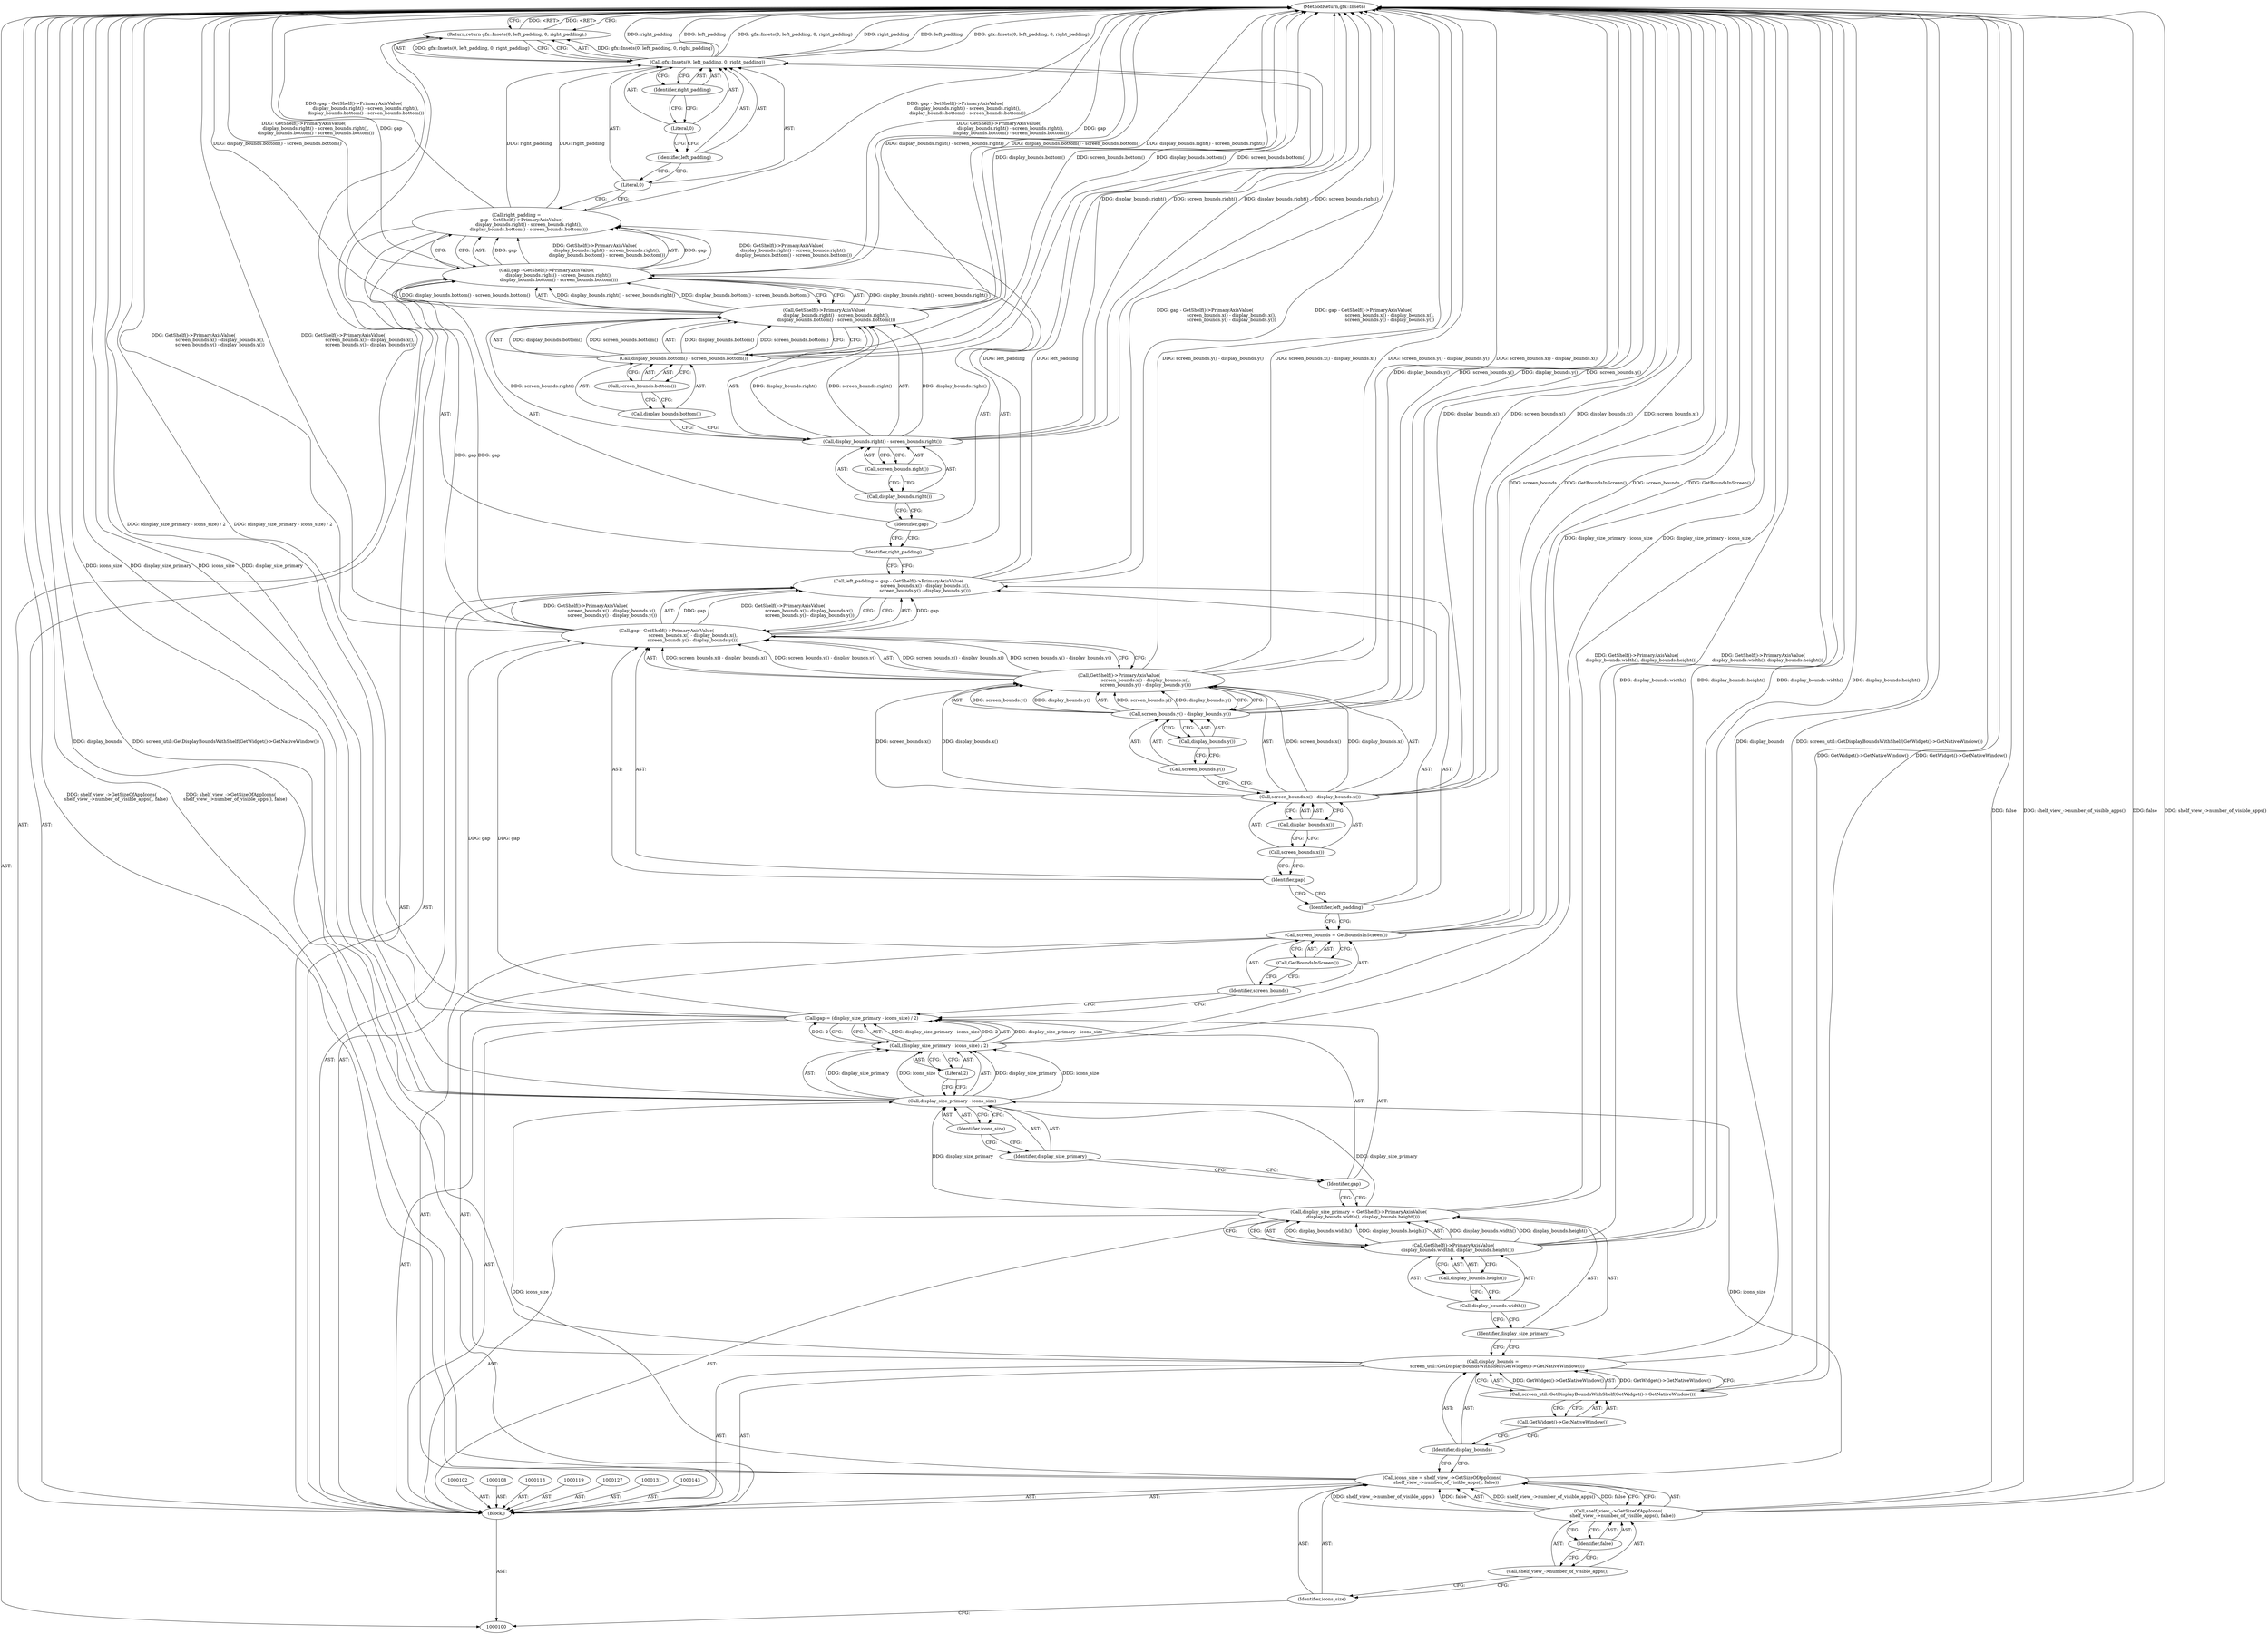 digraph "1_Chrome_dfd28b1909358445e838fb0fdf3995c77a420aa8_0" {
"1000161" [label="(MethodReturn,gfx::Insets)"];
"1000101" [label="(Block,)"];
"1000128" [label="(Call,screen_bounds = GetBoundsInScreen())"];
"1000129" [label="(Identifier,screen_bounds)"];
"1000130" [label="(Call,GetBoundsInScreen())"];
"1000132" [label="(Call,left_padding = gap - GetShelf()->PrimaryAxisValue(\n                                     screen_bounds.x() - display_bounds.x(),\n                                     screen_bounds.y() - display_bounds.y()))"];
"1000133" [label="(Identifier,left_padding)"];
"1000134" [label="(Call,gap - GetShelf()->PrimaryAxisValue(\n                                     screen_bounds.x() - display_bounds.x(),\n                                     screen_bounds.y() - display_bounds.y()))"];
"1000135" [label="(Identifier,gap)"];
"1000136" [label="(Call,GetShelf()->PrimaryAxisValue(\n                                     screen_bounds.x() - display_bounds.x(),\n                                     screen_bounds.y() - display_bounds.y()))"];
"1000137" [label="(Call,screen_bounds.x() - display_bounds.x())"];
"1000138" [label="(Call,screen_bounds.x())"];
"1000139" [label="(Call,display_bounds.x())"];
"1000140" [label="(Call,screen_bounds.y() - display_bounds.y())"];
"1000141" [label="(Call,screen_bounds.y())"];
"1000142" [label="(Call,display_bounds.y())"];
"1000144" [label="(Call,right_padding =\n       gap - GetShelf()->PrimaryAxisValue(\n                 display_bounds.right() - screen_bounds.right(),\n                 display_bounds.bottom() - screen_bounds.bottom()))"];
"1000145" [label="(Identifier,right_padding)"];
"1000148" [label="(Call,GetShelf()->PrimaryAxisValue(\n                 display_bounds.right() - screen_bounds.right(),\n                 display_bounds.bottom() - screen_bounds.bottom()))"];
"1000146" [label="(Call,gap - GetShelf()->PrimaryAxisValue(\n                 display_bounds.right() - screen_bounds.right(),\n                 display_bounds.bottom() - screen_bounds.bottom()))"];
"1000147" [label="(Identifier,gap)"];
"1000149" [label="(Call,display_bounds.right() - screen_bounds.right())"];
"1000150" [label="(Call,display_bounds.right())"];
"1000151" [label="(Call,screen_bounds.right())"];
"1000152" [label="(Call,display_bounds.bottom() - screen_bounds.bottom())"];
"1000153" [label="(Call,display_bounds.bottom())"];
"1000154" [label="(Call,screen_bounds.bottom())"];
"1000155" [label="(Return,return gfx::Insets(0, left_padding, 0, right_padding);)"];
"1000157" [label="(Literal,0)"];
"1000158" [label="(Identifier,left_padding)"];
"1000159" [label="(Literal,0)"];
"1000160" [label="(Identifier,right_padding)"];
"1000156" [label="(Call,gfx::Insets(0, left_padding, 0, right_padding))"];
"1000103" [label="(Call,icons_size = shelf_view_->GetSizeOfAppIcons(\n      shelf_view_->number_of_visible_apps(), false))"];
"1000104" [label="(Identifier,icons_size)"];
"1000105" [label="(Call,shelf_view_->GetSizeOfAppIcons(\n      shelf_view_->number_of_visible_apps(), false))"];
"1000107" [label="(Identifier,false)"];
"1000106" [label="(Call,shelf_view_->number_of_visible_apps())"];
"1000109" [label="(Call,display_bounds =\n      screen_util::GetDisplayBoundsWithShelf(GetWidget()->GetNativeWindow()))"];
"1000110" [label="(Identifier,display_bounds)"];
"1000112" [label="(Call,GetWidget()->GetNativeWindow())"];
"1000111" [label="(Call,screen_util::GetDisplayBoundsWithShelf(GetWidget()->GetNativeWindow()))"];
"1000114" [label="(Call,display_size_primary = GetShelf()->PrimaryAxisValue(\n      display_bounds.width(), display_bounds.height()))"];
"1000115" [label="(Identifier,display_size_primary)"];
"1000116" [label="(Call,GetShelf()->PrimaryAxisValue(\n      display_bounds.width(), display_bounds.height()))"];
"1000118" [label="(Call,display_bounds.height())"];
"1000117" [label="(Call,display_bounds.width())"];
"1000120" [label="(Call,gap = (display_size_primary - icons_size) / 2)"];
"1000121" [label="(Identifier,gap)"];
"1000122" [label="(Call,(display_size_primary - icons_size) / 2)"];
"1000123" [label="(Call,display_size_primary - icons_size)"];
"1000124" [label="(Identifier,display_size_primary)"];
"1000125" [label="(Identifier,icons_size)"];
"1000126" [label="(Literal,2)"];
"1000161" -> "1000100"  [label="AST: "];
"1000161" -> "1000155"  [label="CFG: "];
"1000116" -> "1000161"  [label="DDG: display_bounds.width()"];
"1000116" -> "1000161"  [label="DDG: display_bounds.height()"];
"1000128" -> "1000161"  [label="DDG: GetBoundsInScreen()"];
"1000128" -> "1000161"  [label="DDG: screen_bounds"];
"1000140" -> "1000161"  [label="DDG: display_bounds.y()"];
"1000140" -> "1000161"  [label="DDG: screen_bounds.y()"];
"1000123" -> "1000161"  [label="DDG: icons_size"];
"1000123" -> "1000161"  [label="DDG: display_size_primary"];
"1000103" -> "1000161"  [label="DDG: shelf_view_->GetSizeOfAppIcons(\n      shelf_view_->number_of_visible_apps(), false)"];
"1000152" -> "1000161"  [label="DDG: display_bounds.bottom()"];
"1000152" -> "1000161"  [label="DDG: screen_bounds.bottom()"];
"1000111" -> "1000161"  [label="DDG: GetWidget()->GetNativeWindow()"];
"1000149" -> "1000161"  [label="DDG: display_bounds.right()"];
"1000149" -> "1000161"  [label="DDG: screen_bounds.right()"];
"1000144" -> "1000161"  [label="DDG: gap - GetShelf()->PrimaryAxisValue(\n                 display_bounds.right() - screen_bounds.right(),\n                 display_bounds.bottom() - screen_bounds.bottom())"];
"1000105" -> "1000161"  [label="DDG: false"];
"1000105" -> "1000161"  [label="DDG: shelf_view_->number_of_visible_apps()"];
"1000156" -> "1000161"  [label="DDG: right_padding"];
"1000156" -> "1000161"  [label="DDG: left_padding"];
"1000156" -> "1000161"  [label="DDG: gfx::Insets(0, left_padding, 0, right_padding)"];
"1000122" -> "1000161"  [label="DDG: display_size_primary - icons_size"];
"1000137" -> "1000161"  [label="DDG: display_bounds.x()"];
"1000137" -> "1000161"  [label="DDG: screen_bounds.x()"];
"1000136" -> "1000161"  [label="DDG: screen_bounds.y() - display_bounds.y()"];
"1000136" -> "1000161"  [label="DDG: screen_bounds.x() - display_bounds.x()"];
"1000148" -> "1000161"  [label="DDG: display_bounds.bottom() - screen_bounds.bottom()"];
"1000148" -> "1000161"  [label="DDG: display_bounds.right() - screen_bounds.right()"];
"1000132" -> "1000161"  [label="DDG: gap - GetShelf()->PrimaryAxisValue(\n                                     screen_bounds.x() - display_bounds.x(),\n                                     screen_bounds.y() - display_bounds.y())"];
"1000146" -> "1000161"  [label="DDG: GetShelf()->PrimaryAxisValue(\n                 display_bounds.right() - screen_bounds.right(),\n                 display_bounds.bottom() - screen_bounds.bottom())"];
"1000146" -> "1000161"  [label="DDG: gap"];
"1000109" -> "1000161"  [label="DDG: display_bounds"];
"1000109" -> "1000161"  [label="DDG: screen_util::GetDisplayBoundsWithShelf(GetWidget()->GetNativeWindow())"];
"1000134" -> "1000161"  [label="DDG: GetShelf()->PrimaryAxisValue(\n                                     screen_bounds.x() - display_bounds.x(),\n                                     screen_bounds.y() - display_bounds.y())"];
"1000120" -> "1000161"  [label="DDG: (display_size_primary - icons_size) / 2"];
"1000114" -> "1000161"  [label="DDG: GetShelf()->PrimaryAxisValue(\n      display_bounds.width(), display_bounds.height())"];
"1000155" -> "1000161"  [label="DDG: <RET>"];
"1000101" -> "1000100"  [label="AST: "];
"1000102" -> "1000101"  [label="AST: "];
"1000103" -> "1000101"  [label="AST: "];
"1000108" -> "1000101"  [label="AST: "];
"1000109" -> "1000101"  [label="AST: "];
"1000113" -> "1000101"  [label="AST: "];
"1000114" -> "1000101"  [label="AST: "];
"1000119" -> "1000101"  [label="AST: "];
"1000120" -> "1000101"  [label="AST: "];
"1000127" -> "1000101"  [label="AST: "];
"1000128" -> "1000101"  [label="AST: "];
"1000131" -> "1000101"  [label="AST: "];
"1000132" -> "1000101"  [label="AST: "];
"1000143" -> "1000101"  [label="AST: "];
"1000144" -> "1000101"  [label="AST: "];
"1000155" -> "1000101"  [label="AST: "];
"1000128" -> "1000101"  [label="AST: "];
"1000128" -> "1000130"  [label="CFG: "];
"1000129" -> "1000128"  [label="AST: "];
"1000130" -> "1000128"  [label="AST: "];
"1000133" -> "1000128"  [label="CFG: "];
"1000128" -> "1000161"  [label="DDG: GetBoundsInScreen()"];
"1000128" -> "1000161"  [label="DDG: screen_bounds"];
"1000129" -> "1000128"  [label="AST: "];
"1000129" -> "1000120"  [label="CFG: "];
"1000130" -> "1000129"  [label="CFG: "];
"1000130" -> "1000128"  [label="AST: "];
"1000130" -> "1000129"  [label="CFG: "];
"1000128" -> "1000130"  [label="CFG: "];
"1000132" -> "1000101"  [label="AST: "];
"1000132" -> "1000134"  [label="CFG: "];
"1000133" -> "1000132"  [label="AST: "];
"1000134" -> "1000132"  [label="AST: "];
"1000145" -> "1000132"  [label="CFG: "];
"1000132" -> "1000161"  [label="DDG: gap - GetShelf()->PrimaryAxisValue(\n                                     screen_bounds.x() - display_bounds.x(),\n                                     screen_bounds.y() - display_bounds.y())"];
"1000134" -> "1000132"  [label="DDG: gap"];
"1000134" -> "1000132"  [label="DDG: GetShelf()->PrimaryAxisValue(\n                                     screen_bounds.x() - display_bounds.x(),\n                                     screen_bounds.y() - display_bounds.y())"];
"1000132" -> "1000156"  [label="DDG: left_padding"];
"1000133" -> "1000132"  [label="AST: "];
"1000133" -> "1000128"  [label="CFG: "];
"1000135" -> "1000133"  [label="CFG: "];
"1000134" -> "1000132"  [label="AST: "];
"1000134" -> "1000136"  [label="CFG: "];
"1000135" -> "1000134"  [label="AST: "];
"1000136" -> "1000134"  [label="AST: "];
"1000132" -> "1000134"  [label="CFG: "];
"1000134" -> "1000161"  [label="DDG: GetShelf()->PrimaryAxisValue(\n                                     screen_bounds.x() - display_bounds.x(),\n                                     screen_bounds.y() - display_bounds.y())"];
"1000134" -> "1000132"  [label="DDG: gap"];
"1000134" -> "1000132"  [label="DDG: GetShelf()->PrimaryAxisValue(\n                                     screen_bounds.x() - display_bounds.x(),\n                                     screen_bounds.y() - display_bounds.y())"];
"1000120" -> "1000134"  [label="DDG: gap"];
"1000136" -> "1000134"  [label="DDG: screen_bounds.x() - display_bounds.x()"];
"1000136" -> "1000134"  [label="DDG: screen_bounds.y() - display_bounds.y()"];
"1000134" -> "1000146"  [label="DDG: gap"];
"1000135" -> "1000134"  [label="AST: "];
"1000135" -> "1000133"  [label="CFG: "];
"1000138" -> "1000135"  [label="CFG: "];
"1000136" -> "1000134"  [label="AST: "];
"1000136" -> "1000140"  [label="CFG: "];
"1000137" -> "1000136"  [label="AST: "];
"1000140" -> "1000136"  [label="AST: "];
"1000134" -> "1000136"  [label="CFG: "];
"1000136" -> "1000161"  [label="DDG: screen_bounds.y() - display_bounds.y()"];
"1000136" -> "1000161"  [label="DDG: screen_bounds.x() - display_bounds.x()"];
"1000136" -> "1000134"  [label="DDG: screen_bounds.x() - display_bounds.x()"];
"1000136" -> "1000134"  [label="DDG: screen_bounds.y() - display_bounds.y()"];
"1000137" -> "1000136"  [label="DDG: screen_bounds.x()"];
"1000137" -> "1000136"  [label="DDG: display_bounds.x()"];
"1000140" -> "1000136"  [label="DDG: screen_bounds.y()"];
"1000140" -> "1000136"  [label="DDG: display_bounds.y()"];
"1000137" -> "1000136"  [label="AST: "];
"1000137" -> "1000139"  [label="CFG: "];
"1000138" -> "1000137"  [label="AST: "];
"1000139" -> "1000137"  [label="AST: "];
"1000141" -> "1000137"  [label="CFG: "];
"1000137" -> "1000161"  [label="DDG: display_bounds.x()"];
"1000137" -> "1000161"  [label="DDG: screen_bounds.x()"];
"1000137" -> "1000136"  [label="DDG: screen_bounds.x()"];
"1000137" -> "1000136"  [label="DDG: display_bounds.x()"];
"1000138" -> "1000137"  [label="AST: "];
"1000138" -> "1000135"  [label="CFG: "];
"1000139" -> "1000138"  [label="CFG: "];
"1000139" -> "1000137"  [label="AST: "];
"1000139" -> "1000138"  [label="CFG: "];
"1000137" -> "1000139"  [label="CFG: "];
"1000140" -> "1000136"  [label="AST: "];
"1000140" -> "1000142"  [label="CFG: "];
"1000141" -> "1000140"  [label="AST: "];
"1000142" -> "1000140"  [label="AST: "];
"1000136" -> "1000140"  [label="CFG: "];
"1000140" -> "1000161"  [label="DDG: display_bounds.y()"];
"1000140" -> "1000161"  [label="DDG: screen_bounds.y()"];
"1000140" -> "1000136"  [label="DDG: screen_bounds.y()"];
"1000140" -> "1000136"  [label="DDG: display_bounds.y()"];
"1000141" -> "1000140"  [label="AST: "];
"1000141" -> "1000137"  [label="CFG: "];
"1000142" -> "1000141"  [label="CFG: "];
"1000142" -> "1000140"  [label="AST: "];
"1000142" -> "1000141"  [label="CFG: "];
"1000140" -> "1000142"  [label="CFG: "];
"1000144" -> "1000101"  [label="AST: "];
"1000144" -> "1000146"  [label="CFG: "];
"1000145" -> "1000144"  [label="AST: "];
"1000146" -> "1000144"  [label="AST: "];
"1000157" -> "1000144"  [label="CFG: "];
"1000144" -> "1000161"  [label="DDG: gap - GetShelf()->PrimaryAxisValue(\n                 display_bounds.right() - screen_bounds.right(),\n                 display_bounds.bottom() - screen_bounds.bottom())"];
"1000146" -> "1000144"  [label="DDG: gap"];
"1000146" -> "1000144"  [label="DDG: GetShelf()->PrimaryAxisValue(\n                 display_bounds.right() - screen_bounds.right(),\n                 display_bounds.bottom() - screen_bounds.bottom())"];
"1000144" -> "1000156"  [label="DDG: right_padding"];
"1000145" -> "1000144"  [label="AST: "];
"1000145" -> "1000132"  [label="CFG: "];
"1000147" -> "1000145"  [label="CFG: "];
"1000148" -> "1000146"  [label="AST: "];
"1000148" -> "1000152"  [label="CFG: "];
"1000149" -> "1000148"  [label="AST: "];
"1000152" -> "1000148"  [label="AST: "];
"1000146" -> "1000148"  [label="CFG: "];
"1000148" -> "1000161"  [label="DDG: display_bounds.bottom() - screen_bounds.bottom()"];
"1000148" -> "1000161"  [label="DDG: display_bounds.right() - screen_bounds.right()"];
"1000148" -> "1000146"  [label="DDG: display_bounds.right() - screen_bounds.right()"];
"1000148" -> "1000146"  [label="DDG: display_bounds.bottom() - screen_bounds.bottom()"];
"1000149" -> "1000148"  [label="DDG: display_bounds.right()"];
"1000149" -> "1000148"  [label="DDG: screen_bounds.right()"];
"1000152" -> "1000148"  [label="DDG: display_bounds.bottom()"];
"1000152" -> "1000148"  [label="DDG: screen_bounds.bottom()"];
"1000146" -> "1000144"  [label="AST: "];
"1000146" -> "1000148"  [label="CFG: "];
"1000147" -> "1000146"  [label="AST: "];
"1000148" -> "1000146"  [label="AST: "];
"1000144" -> "1000146"  [label="CFG: "];
"1000146" -> "1000161"  [label="DDG: GetShelf()->PrimaryAxisValue(\n                 display_bounds.right() - screen_bounds.right(),\n                 display_bounds.bottom() - screen_bounds.bottom())"];
"1000146" -> "1000161"  [label="DDG: gap"];
"1000146" -> "1000144"  [label="DDG: gap"];
"1000146" -> "1000144"  [label="DDG: GetShelf()->PrimaryAxisValue(\n                 display_bounds.right() - screen_bounds.right(),\n                 display_bounds.bottom() - screen_bounds.bottom())"];
"1000134" -> "1000146"  [label="DDG: gap"];
"1000148" -> "1000146"  [label="DDG: display_bounds.right() - screen_bounds.right()"];
"1000148" -> "1000146"  [label="DDG: display_bounds.bottom() - screen_bounds.bottom()"];
"1000147" -> "1000146"  [label="AST: "];
"1000147" -> "1000145"  [label="CFG: "];
"1000150" -> "1000147"  [label="CFG: "];
"1000149" -> "1000148"  [label="AST: "];
"1000149" -> "1000151"  [label="CFG: "];
"1000150" -> "1000149"  [label="AST: "];
"1000151" -> "1000149"  [label="AST: "];
"1000153" -> "1000149"  [label="CFG: "];
"1000149" -> "1000161"  [label="DDG: display_bounds.right()"];
"1000149" -> "1000161"  [label="DDG: screen_bounds.right()"];
"1000149" -> "1000148"  [label="DDG: display_bounds.right()"];
"1000149" -> "1000148"  [label="DDG: screen_bounds.right()"];
"1000150" -> "1000149"  [label="AST: "];
"1000150" -> "1000147"  [label="CFG: "];
"1000151" -> "1000150"  [label="CFG: "];
"1000151" -> "1000149"  [label="AST: "];
"1000151" -> "1000150"  [label="CFG: "];
"1000149" -> "1000151"  [label="CFG: "];
"1000152" -> "1000148"  [label="AST: "];
"1000152" -> "1000154"  [label="CFG: "];
"1000153" -> "1000152"  [label="AST: "];
"1000154" -> "1000152"  [label="AST: "];
"1000148" -> "1000152"  [label="CFG: "];
"1000152" -> "1000161"  [label="DDG: display_bounds.bottom()"];
"1000152" -> "1000161"  [label="DDG: screen_bounds.bottom()"];
"1000152" -> "1000148"  [label="DDG: display_bounds.bottom()"];
"1000152" -> "1000148"  [label="DDG: screen_bounds.bottom()"];
"1000153" -> "1000152"  [label="AST: "];
"1000153" -> "1000149"  [label="CFG: "];
"1000154" -> "1000153"  [label="CFG: "];
"1000154" -> "1000152"  [label="AST: "];
"1000154" -> "1000153"  [label="CFG: "];
"1000152" -> "1000154"  [label="CFG: "];
"1000155" -> "1000101"  [label="AST: "];
"1000155" -> "1000156"  [label="CFG: "];
"1000156" -> "1000155"  [label="AST: "];
"1000161" -> "1000155"  [label="CFG: "];
"1000155" -> "1000161"  [label="DDG: <RET>"];
"1000156" -> "1000155"  [label="DDG: gfx::Insets(0, left_padding, 0, right_padding)"];
"1000157" -> "1000156"  [label="AST: "];
"1000157" -> "1000144"  [label="CFG: "];
"1000158" -> "1000157"  [label="CFG: "];
"1000158" -> "1000156"  [label="AST: "];
"1000158" -> "1000157"  [label="CFG: "];
"1000159" -> "1000158"  [label="CFG: "];
"1000159" -> "1000156"  [label="AST: "];
"1000159" -> "1000158"  [label="CFG: "];
"1000160" -> "1000159"  [label="CFG: "];
"1000160" -> "1000156"  [label="AST: "];
"1000160" -> "1000159"  [label="CFG: "];
"1000156" -> "1000160"  [label="CFG: "];
"1000156" -> "1000155"  [label="AST: "];
"1000156" -> "1000160"  [label="CFG: "];
"1000157" -> "1000156"  [label="AST: "];
"1000158" -> "1000156"  [label="AST: "];
"1000159" -> "1000156"  [label="AST: "];
"1000160" -> "1000156"  [label="AST: "];
"1000155" -> "1000156"  [label="CFG: "];
"1000156" -> "1000161"  [label="DDG: right_padding"];
"1000156" -> "1000161"  [label="DDG: left_padding"];
"1000156" -> "1000161"  [label="DDG: gfx::Insets(0, left_padding, 0, right_padding)"];
"1000156" -> "1000155"  [label="DDG: gfx::Insets(0, left_padding, 0, right_padding)"];
"1000132" -> "1000156"  [label="DDG: left_padding"];
"1000144" -> "1000156"  [label="DDG: right_padding"];
"1000103" -> "1000101"  [label="AST: "];
"1000103" -> "1000105"  [label="CFG: "];
"1000104" -> "1000103"  [label="AST: "];
"1000105" -> "1000103"  [label="AST: "];
"1000110" -> "1000103"  [label="CFG: "];
"1000103" -> "1000161"  [label="DDG: shelf_view_->GetSizeOfAppIcons(\n      shelf_view_->number_of_visible_apps(), false)"];
"1000105" -> "1000103"  [label="DDG: shelf_view_->number_of_visible_apps()"];
"1000105" -> "1000103"  [label="DDG: false"];
"1000103" -> "1000123"  [label="DDG: icons_size"];
"1000104" -> "1000103"  [label="AST: "];
"1000104" -> "1000100"  [label="CFG: "];
"1000106" -> "1000104"  [label="CFG: "];
"1000105" -> "1000103"  [label="AST: "];
"1000105" -> "1000107"  [label="CFG: "];
"1000106" -> "1000105"  [label="AST: "];
"1000107" -> "1000105"  [label="AST: "];
"1000103" -> "1000105"  [label="CFG: "];
"1000105" -> "1000161"  [label="DDG: false"];
"1000105" -> "1000161"  [label="DDG: shelf_view_->number_of_visible_apps()"];
"1000105" -> "1000103"  [label="DDG: shelf_view_->number_of_visible_apps()"];
"1000105" -> "1000103"  [label="DDG: false"];
"1000107" -> "1000105"  [label="AST: "];
"1000107" -> "1000106"  [label="CFG: "];
"1000105" -> "1000107"  [label="CFG: "];
"1000106" -> "1000105"  [label="AST: "];
"1000106" -> "1000104"  [label="CFG: "];
"1000107" -> "1000106"  [label="CFG: "];
"1000109" -> "1000101"  [label="AST: "];
"1000109" -> "1000111"  [label="CFG: "];
"1000110" -> "1000109"  [label="AST: "];
"1000111" -> "1000109"  [label="AST: "];
"1000115" -> "1000109"  [label="CFG: "];
"1000109" -> "1000161"  [label="DDG: display_bounds"];
"1000109" -> "1000161"  [label="DDG: screen_util::GetDisplayBoundsWithShelf(GetWidget()->GetNativeWindow())"];
"1000111" -> "1000109"  [label="DDG: GetWidget()->GetNativeWindow()"];
"1000110" -> "1000109"  [label="AST: "];
"1000110" -> "1000103"  [label="CFG: "];
"1000112" -> "1000110"  [label="CFG: "];
"1000112" -> "1000111"  [label="AST: "];
"1000112" -> "1000110"  [label="CFG: "];
"1000111" -> "1000112"  [label="CFG: "];
"1000111" -> "1000109"  [label="AST: "];
"1000111" -> "1000112"  [label="CFG: "];
"1000112" -> "1000111"  [label="AST: "];
"1000109" -> "1000111"  [label="CFG: "];
"1000111" -> "1000161"  [label="DDG: GetWidget()->GetNativeWindow()"];
"1000111" -> "1000109"  [label="DDG: GetWidget()->GetNativeWindow()"];
"1000114" -> "1000101"  [label="AST: "];
"1000114" -> "1000116"  [label="CFG: "];
"1000115" -> "1000114"  [label="AST: "];
"1000116" -> "1000114"  [label="AST: "];
"1000121" -> "1000114"  [label="CFG: "];
"1000114" -> "1000161"  [label="DDG: GetShelf()->PrimaryAxisValue(\n      display_bounds.width(), display_bounds.height())"];
"1000116" -> "1000114"  [label="DDG: display_bounds.width()"];
"1000116" -> "1000114"  [label="DDG: display_bounds.height()"];
"1000114" -> "1000123"  [label="DDG: display_size_primary"];
"1000115" -> "1000114"  [label="AST: "];
"1000115" -> "1000109"  [label="CFG: "];
"1000117" -> "1000115"  [label="CFG: "];
"1000116" -> "1000114"  [label="AST: "];
"1000116" -> "1000118"  [label="CFG: "];
"1000117" -> "1000116"  [label="AST: "];
"1000118" -> "1000116"  [label="AST: "];
"1000114" -> "1000116"  [label="CFG: "];
"1000116" -> "1000161"  [label="DDG: display_bounds.width()"];
"1000116" -> "1000161"  [label="DDG: display_bounds.height()"];
"1000116" -> "1000114"  [label="DDG: display_bounds.width()"];
"1000116" -> "1000114"  [label="DDG: display_bounds.height()"];
"1000118" -> "1000116"  [label="AST: "];
"1000118" -> "1000117"  [label="CFG: "];
"1000116" -> "1000118"  [label="CFG: "];
"1000117" -> "1000116"  [label="AST: "];
"1000117" -> "1000115"  [label="CFG: "];
"1000118" -> "1000117"  [label="CFG: "];
"1000120" -> "1000101"  [label="AST: "];
"1000120" -> "1000122"  [label="CFG: "];
"1000121" -> "1000120"  [label="AST: "];
"1000122" -> "1000120"  [label="AST: "];
"1000129" -> "1000120"  [label="CFG: "];
"1000120" -> "1000161"  [label="DDG: (display_size_primary - icons_size) / 2"];
"1000122" -> "1000120"  [label="DDG: display_size_primary - icons_size"];
"1000122" -> "1000120"  [label="DDG: 2"];
"1000120" -> "1000134"  [label="DDG: gap"];
"1000121" -> "1000120"  [label="AST: "];
"1000121" -> "1000114"  [label="CFG: "];
"1000124" -> "1000121"  [label="CFG: "];
"1000122" -> "1000120"  [label="AST: "];
"1000122" -> "1000126"  [label="CFG: "];
"1000123" -> "1000122"  [label="AST: "];
"1000126" -> "1000122"  [label="AST: "];
"1000120" -> "1000122"  [label="CFG: "];
"1000122" -> "1000161"  [label="DDG: display_size_primary - icons_size"];
"1000122" -> "1000120"  [label="DDG: display_size_primary - icons_size"];
"1000122" -> "1000120"  [label="DDG: 2"];
"1000123" -> "1000122"  [label="DDG: display_size_primary"];
"1000123" -> "1000122"  [label="DDG: icons_size"];
"1000123" -> "1000122"  [label="AST: "];
"1000123" -> "1000125"  [label="CFG: "];
"1000124" -> "1000123"  [label="AST: "];
"1000125" -> "1000123"  [label="AST: "];
"1000126" -> "1000123"  [label="CFG: "];
"1000123" -> "1000161"  [label="DDG: icons_size"];
"1000123" -> "1000161"  [label="DDG: display_size_primary"];
"1000123" -> "1000122"  [label="DDG: display_size_primary"];
"1000123" -> "1000122"  [label="DDG: icons_size"];
"1000114" -> "1000123"  [label="DDG: display_size_primary"];
"1000103" -> "1000123"  [label="DDG: icons_size"];
"1000124" -> "1000123"  [label="AST: "];
"1000124" -> "1000121"  [label="CFG: "];
"1000125" -> "1000124"  [label="CFG: "];
"1000125" -> "1000123"  [label="AST: "];
"1000125" -> "1000124"  [label="CFG: "];
"1000123" -> "1000125"  [label="CFG: "];
"1000126" -> "1000122"  [label="AST: "];
"1000126" -> "1000123"  [label="CFG: "];
"1000122" -> "1000126"  [label="CFG: "];
}
